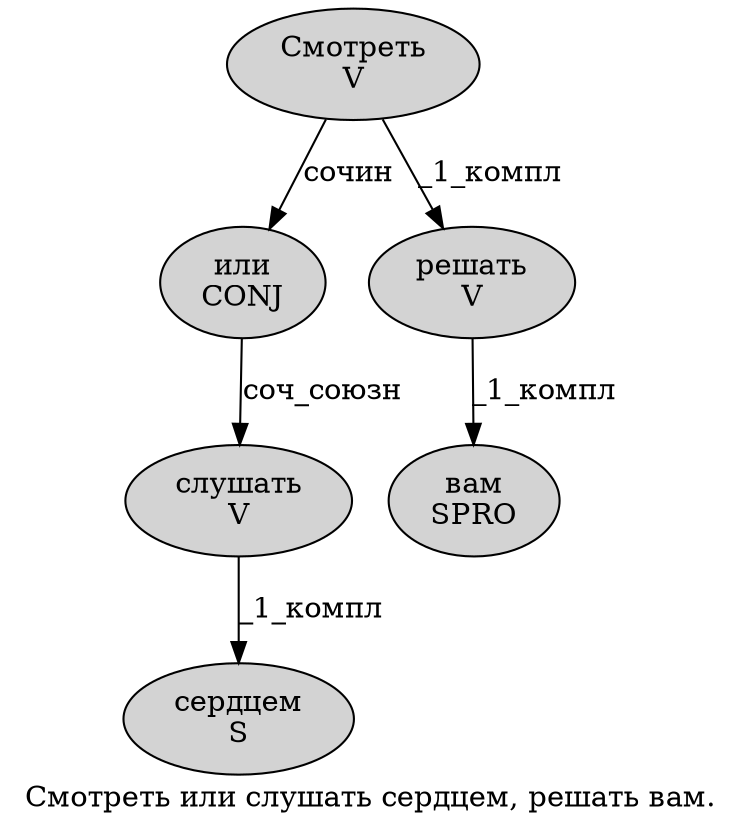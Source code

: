 digraph SENTENCE_1657 {
	graph [label="Смотреть или слушать сердцем, решать вам."]
	node [style=filled]
		0 [label="Смотреть
V" color="" fillcolor=lightgray penwidth=1 shape=ellipse]
		1 [label="или
CONJ" color="" fillcolor=lightgray penwidth=1 shape=ellipse]
		2 [label="слушать
V" color="" fillcolor=lightgray penwidth=1 shape=ellipse]
		3 [label="сердцем
S" color="" fillcolor=lightgray penwidth=1 shape=ellipse]
		5 [label="решать
V" color="" fillcolor=lightgray penwidth=1 shape=ellipse]
		6 [label="вам
SPRO" color="" fillcolor=lightgray penwidth=1 shape=ellipse]
			5 -> 6 [label="_1_компл"]
			2 -> 3 [label="_1_компл"]
			1 -> 2 [label="соч_союзн"]
			0 -> 1 [label="сочин"]
			0 -> 5 [label="_1_компл"]
}